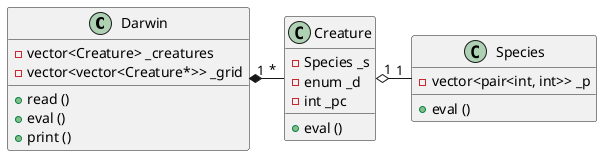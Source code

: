 @startuml
Darwin   "1" *- "*" Creature
Creature "1" o- "1" Species

class Darwin {
    - vector<Creature> _creatures
    - vector<vector<Creature*>> _grid
    + read ()
    + eval ()
    + print ()
    }

class Creature {
    - Species _s
    - enum _d
    - int _pc
    + eval ()
    }

class Species {
    - vector<pair<int, int>> _p
    + eval ()
    }

@enduml
